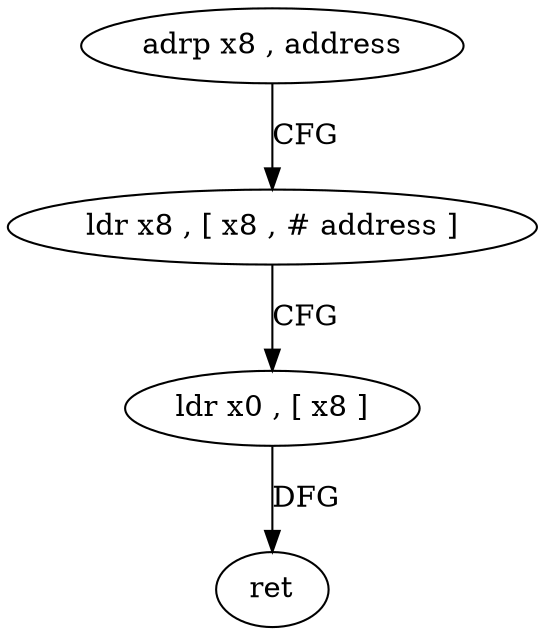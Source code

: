 digraph "func" {
"240552" [label = "adrp x8 , address" ]
"240556" [label = "ldr x8 , [ x8 , # address ]" ]
"240560" [label = "ldr x0 , [ x8 ]" ]
"240564" [label = "ret" ]
"240552" -> "240556" [ label = "CFG" ]
"240556" -> "240560" [ label = "CFG" ]
"240560" -> "240564" [ label = "DFG" ]
}
